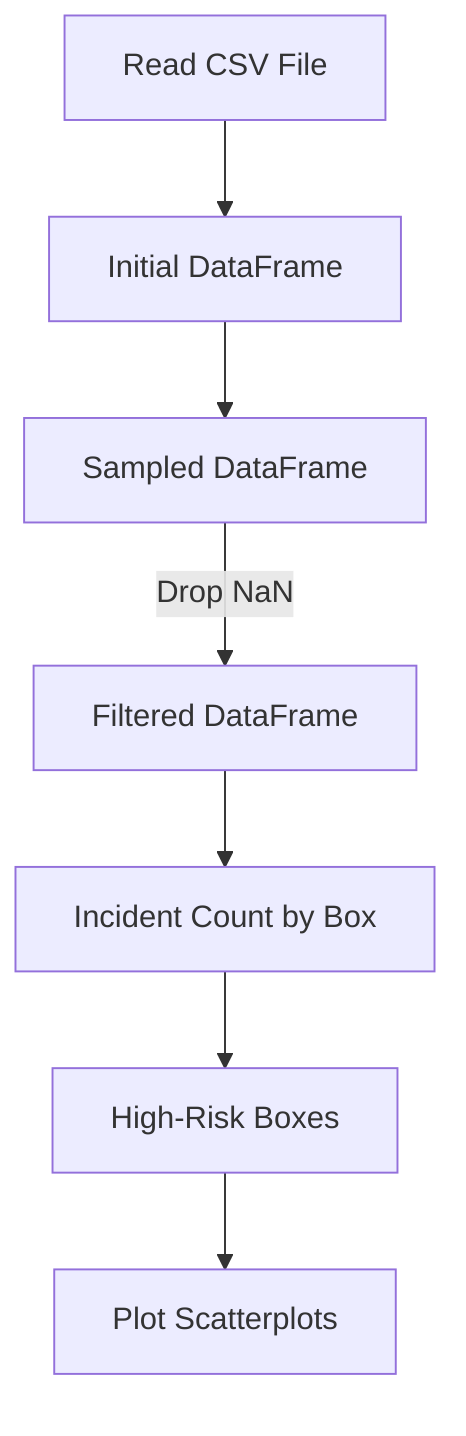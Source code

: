 flowchart TD
    A["Read CSV File"] --> B["Initial DataFrame"]
    %% A node for reading the input CSV file
    B --> C["Sampled DataFrame"]
    %% B node representing the initial DataFrame creation
    C -->|"Drop NaN"| D["Filtered DataFrame"]
    %% C node shows creating a sampled DataFrame
    D --> E["Incident Count by Box"]
    %% D node for filtering data by dropping NaN values
    E --> F["High-Risk Boxes"]
    %% E node for counting incidents per Box
    F --> G["Plot Scatterplots"]
    %% F node for identifying high-risk boxes